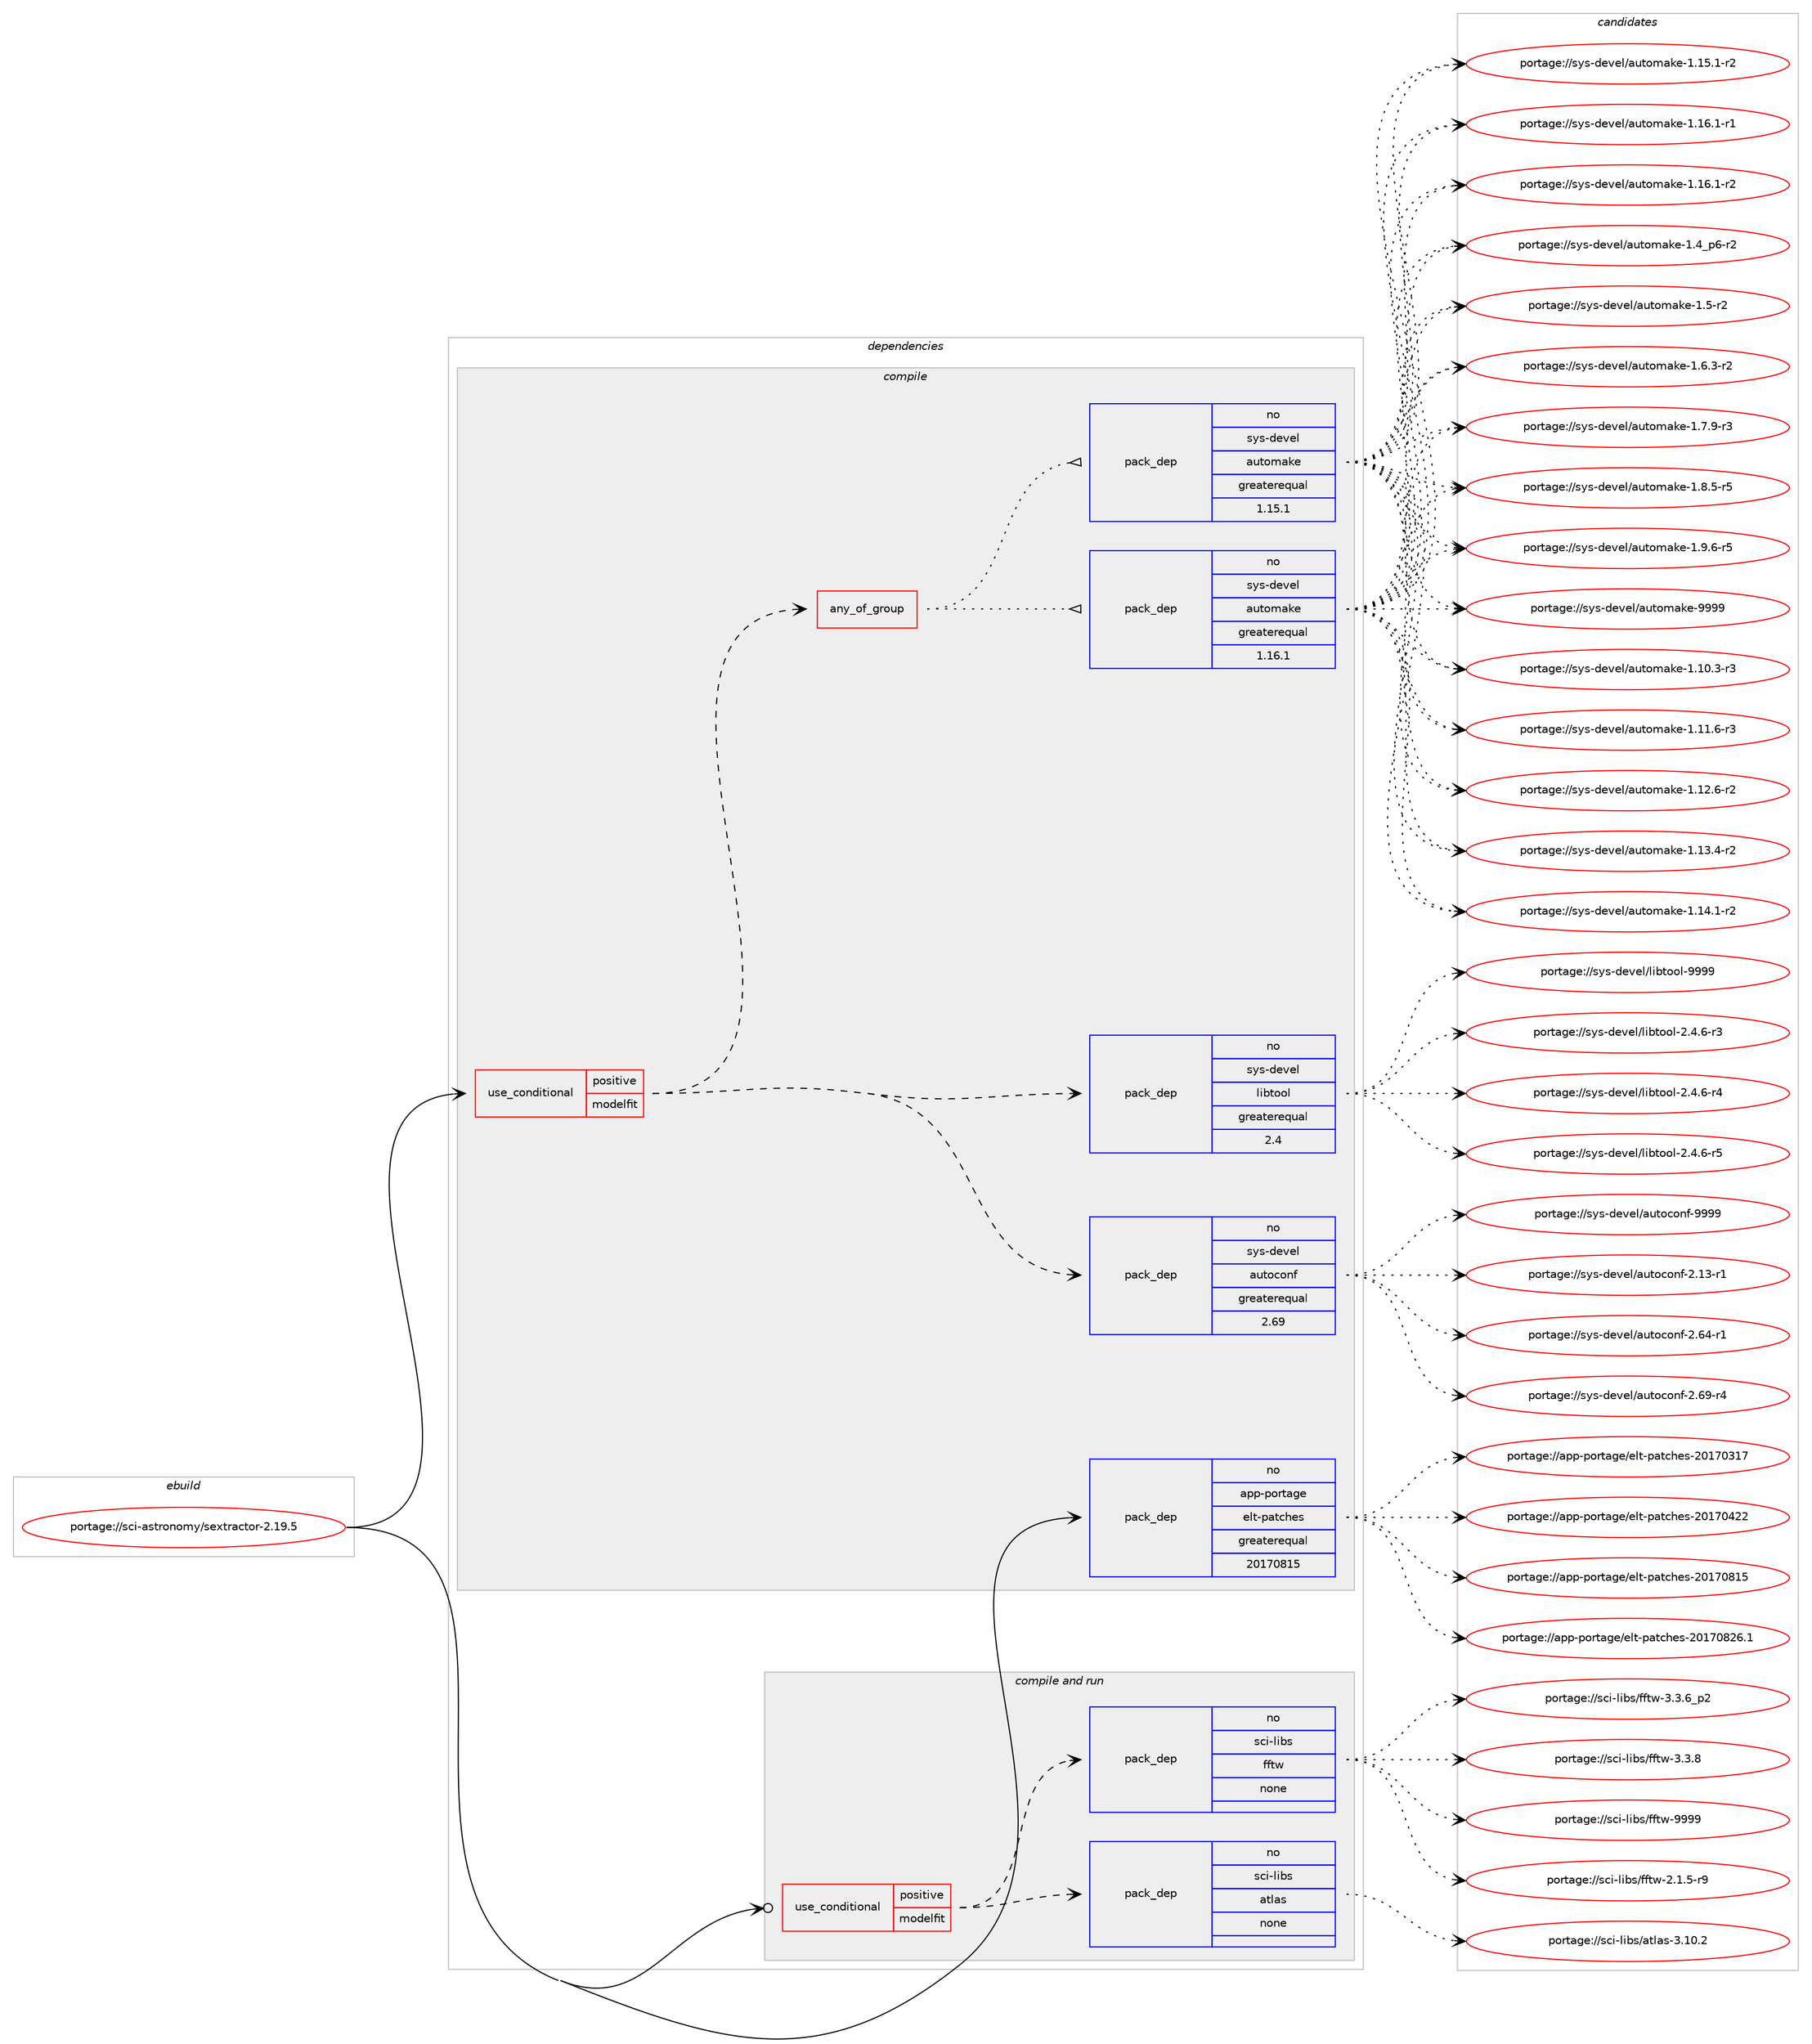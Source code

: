 digraph prolog {

# *************
# Graph options
# *************

newrank=true;
concentrate=true;
compound=true;
graph [rankdir=LR,fontname=Helvetica,fontsize=10,ranksep=1.5];#, ranksep=2.5, nodesep=0.2];
edge  [arrowhead=vee];
node  [fontname=Helvetica,fontsize=10];

# **********
# The ebuild
# **********

subgraph cluster_leftcol {
color=gray;
rank=same;
label=<<i>ebuild</i>>;
id [label="portage://sci-astronomy/sextractor-2.19.5", color=red, width=4, href="../sci-astronomy/sextractor-2.19.5.svg"];
}

# ****************
# The dependencies
# ****************

subgraph cluster_midcol {
color=gray;
label=<<i>dependencies</i>>;
subgraph cluster_compile {
fillcolor="#eeeeee";
style=filled;
label=<<i>compile</i>>;
subgraph cond95070 {
dependency382431 [label=<<TABLE BORDER="0" CELLBORDER="1" CELLSPACING="0" CELLPADDING="4"><TR><TD ROWSPAN="3" CELLPADDING="10">use_conditional</TD></TR><TR><TD>positive</TD></TR><TR><TD>modelfit</TD></TR></TABLE>>, shape=none, color=red];
subgraph any6238 {
dependency382432 [label=<<TABLE BORDER="0" CELLBORDER="1" CELLSPACING="0" CELLPADDING="4"><TR><TD CELLPADDING="10">any_of_group</TD></TR></TABLE>>, shape=none, color=red];subgraph pack280925 {
dependency382433 [label=<<TABLE BORDER="0" CELLBORDER="1" CELLSPACING="0" CELLPADDING="4" WIDTH="220"><TR><TD ROWSPAN="6" CELLPADDING="30">pack_dep</TD></TR><TR><TD WIDTH="110">no</TD></TR><TR><TD>sys-devel</TD></TR><TR><TD>automake</TD></TR><TR><TD>greaterequal</TD></TR><TR><TD>1.16.1</TD></TR></TABLE>>, shape=none, color=blue];
}
dependency382432:e -> dependency382433:w [weight=20,style="dotted",arrowhead="oinv"];
subgraph pack280926 {
dependency382434 [label=<<TABLE BORDER="0" CELLBORDER="1" CELLSPACING="0" CELLPADDING="4" WIDTH="220"><TR><TD ROWSPAN="6" CELLPADDING="30">pack_dep</TD></TR><TR><TD WIDTH="110">no</TD></TR><TR><TD>sys-devel</TD></TR><TR><TD>automake</TD></TR><TR><TD>greaterequal</TD></TR><TR><TD>1.15.1</TD></TR></TABLE>>, shape=none, color=blue];
}
dependency382432:e -> dependency382434:w [weight=20,style="dotted",arrowhead="oinv"];
}
dependency382431:e -> dependency382432:w [weight=20,style="dashed",arrowhead="vee"];
subgraph pack280927 {
dependency382435 [label=<<TABLE BORDER="0" CELLBORDER="1" CELLSPACING="0" CELLPADDING="4" WIDTH="220"><TR><TD ROWSPAN="6" CELLPADDING="30">pack_dep</TD></TR><TR><TD WIDTH="110">no</TD></TR><TR><TD>sys-devel</TD></TR><TR><TD>autoconf</TD></TR><TR><TD>greaterequal</TD></TR><TR><TD>2.69</TD></TR></TABLE>>, shape=none, color=blue];
}
dependency382431:e -> dependency382435:w [weight=20,style="dashed",arrowhead="vee"];
subgraph pack280928 {
dependency382436 [label=<<TABLE BORDER="0" CELLBORDER="1" CELLSPACING="0" CELLPADDING="4" WIDTH="220"><TR><TD ROWSPAN="6" CELLPADDING="30">pack_dep</TD></TR><TR><TD WIDTH="110">no</TD></TR><TR><TD>sys-devel</TD></TR><TR><TD>libtool</TD></TR><TR><TD>greaterequal</TD></TR><TR><TD>2.4</TD></TR></TABLE>>, shape=none, color=blue];
}
dependency382431:e -> dependency382436:w [weight=20,style="dashed",arrowhead="vee"];
}
id:e -> dependency382431:w [weight=20,style="solid",arrowhead="vee"];
subgraph pack280929 {
dependency382437 [label=<<TABLE BORDER="0" CELLBORDER="1" CELLSPACING="0" CELLPADDING="4" WIDTH="220"><TR><TD ROWSPAN="6" CELLPADDING="30">pack_dep</TD></TR><TR><TD WIDTH="110">no</TD></TR><TR><TD>app-portage</TD></TR><TR><TD>elt-patches</TD></TR><TR><TD>greaterequal</TD></TR><TR><TD>20170815</TD></TR></TABLE>>, shape=none, color=blue];
}
id:e -> dependency382437:w [weight=20,style="solid",arrowhead="vee"];
}
subgraph cluster_compileandrun {
fillcolor="#eeeeee";
style=filled;
label=<<i>compile and run</i>>;
subgraph cond95071 {
dependency382438 [label=<<TABLE BORDER="0" CELLBORDER="1" CELLSPACING="0" CELLPADDING="4"><TR><TD ROWSPAN="3" CELLPADDING="10">use_conditional</TD></TR><TR><TD>positive</TD></TR><TR><TD>modelfit</TD></TR></TABLE>>, shape=none, color=red];
subgraph pack280930 {
dependency382439 [label=<<TABLE BORDER="0" CELLBORDER="1" CELLSPACING="0" CELLPADDING="4" WIDTH="220"><TR><TD ROWSPAN="6" CELLPADDING="30">pack_dep</TD></TR><TR><TD WIDTH="110">no</TD></TR><TR><TD>sci-libs</TD></TR><TR><TD>atlas</TD></TR><TR><TD>none</TD></TR><TR><TD></TD></TR></TABLE>>, shape=none, color=blue];
}
dependency382438:e -> dependency382439:w [weight=20,style="dashed",arrowhead="vee"];
subgraph pack280931 {
dependency382440 [label=<<TABLE BORDER="0" CELLBORDER="1" CELLSPACING="0" CELLPADDING="4" WIDTH="220"><TR><TD ROWSPAN="6" CELLPADDING="30">pack_dep</TD></TR><TR><TD WIDTH="110">no</TD></TR><TR><TD>sci-libs</TD></TR><TR><TD>fftw</TD></TR><TR><TD>none</TD></TR><TR><TD></TD></TR></TABLE>>, shape=none, color=blue];
}
dependency382438:e -> dependency382440:w [weight=20,style="dashed",arrowhead="vee"];
}
id:e -> dependency382438:w [weight=20,style="solid",arrowhead="odotvee"];
}
subgraph cluster_run {
fillcolor="#eeeeee";
style=filled;
label=<<i>run</i>>;
}
}

# **************
# The candidates
# **************

subgraph cluster_choices {
rank=same;
color=gray;
label=<<i>candidates</i>>;

subgraph choice280925 {
color=black;
nodesep=1;
choiceportage11512111545100101118101108479711711611110997107101454946494846514511451 [label="portage://sys-devel/automake-1.10.3-r3", color=red, width=4,href="../sys-devel/automake-1.10.3-r3.svg"];
choiceportage11512111545100101118101108479711711611110997107101454946494946544511451 [label="portage://sys-devel/automake-1.11.6-r3", color=red, width=4,href="../sys-devel/automake-1.11.6-r3.svg"];
choiceportage11512111545100101118101108479711711611110997107101454946495046544511450 [label="portage://sys-devel/automake-1.12.6-r2", color=red, width=4,href="../sys-devel/automake-1.12.6-r2.svg"];
choiceportage11512111545100101118101108479711711611110997107101454946495146524511450 [label="portage://sys-devel/automake-1.13.4-r2", color=red, width=4,href="../sys-devel/automake-1.13.4-r2.svg"];
choiceportage11512111545100101118101108479711711611110997107101454946495246494511450 [label="portage://sys-devel/automake-1.14.1-r2", color=red, width=4,href="../sys-devel/automake-1.14.1-r2.svg"];
choiceportage11512111545100101118101108479711711611110997107101454946495346494511450 [label="portage://sys-devel/automake-1.15.1-r2", color=red, width=4,href="../sys-devel/automake-1.15.1-r2.svg"];
choiceportage11512111545100101118101108479711711611110997107101454946495446494511449 [label="portage://sys-devel/automake-1.16.1-r1", color=red, width=4,href="../sys-devel/automake-1.16.1-r1.svg"];
choiceportage11512111545100101118101108479711711611110997107101454946495446494511450 [label="portage://sys-devel/automake-1.16.1-r2", color=red, width=4,href="../sys-devel/automake-1.16.1-r2.svg"];
choiceportage115121115451001011181011084797117116111109971071014549465295112544511450 [label="portage://sys-devel/automake-1.4_p6-r2", color=red, width=4,href="../sys-devel/automake-1.4_p6-r2.svg"];
choiceportage11512111545100101118101108479711711611110997107101454946534511450 [label="portage://sys-devel/automake-1.5-r2", color=red, width=4,href="../sys-devel/automake-1.5-r2.svg"];
choiceportage115121115451001011181011084797117116111109971071014549465446514511450 [label="portage://sys-devel/automake-1.6.3-r2", color=red, width=4,href="../sys-devel/automake-1.6.3-r2.svg"];
choiceportage115121115451001011181011084797117116111109971071014549465546574511451 [label="portage://sys-devel/automake-1.7.9-r3", color=red, width=4,href="../sys-devel/automake-1.7.9-r3.svg"];
choiceportage115121115451001011181011084797117116111109971071014549465646534511453 [label="portage://sys-devel/automake-1.8.5-r5", color=red, width=4,href="../sys-devel/automake-1.8.5-r5.svg"];
choiceportage115121115451001011181011084797117116111109971071014549465746544511453 [label="portage://sys-devel/automake-1.9.6-r5", color=red, width=4,href="../sys-devel/automake-1.9.6-r5.svg"];
choiceportage115121115451001011181011084797117116111109971071014557575757 [label="portage://sys-devel/automake-9999", color=red, width=4,href="../sys-devel/automake-9999.svg"];
dependency382433:e -> choiceportage11512111545100101118101108479711711611110997107101454946494846514511451:w [style=dotted,weight="100"];
dependency382433:e -> choiceportage11512111545100101118101108479711711611110997107101454946494946544511451:w [style=dotted,weight="100"];
dependency382433:e -> choiceportage11512111545100101118101108479711711611110997107101454946495046544511450:w [style=dotted,weight="100"];
dependency382433:e -> choiceportage11512111545100101118101108479711711611110997107101454946495146524511450:w [style=dotted,weight="100"];
dependency382433:e -> choiceportage11512111545100101118101108479711711611110997107101454946495246494511450:w [style=dotted,weight="100"];
dependency382433:e -> choiceportage11512111545100101118101108479711711611110997107101454946495346494511450:w [style=dotted,weight="100"];
dependency382433:e -> choiceportage11512111545100101118101108479711711611110997107101454946495446494511449:w [style=dotted,weight="100"];
dependency382433:e -> choiceportage11512111545100101118101108479711711611110997107101454946495446494511450:w [style=dotted,weight="100"];
dependency382433:e -> choiceportage115121115451001011181011084797117116111109971071014549465295112544511450:w [style=dotted,weight="100"];
dependency382433:e -> choiceportage11512111545100101118101108479711711611110997107101454946534511450:w [style=dotted,weight="100"];
dependency382433:e -> choiceportage115121115451001011181011084797117116111109971071014549465446514511450:w [style=dotted,weight="100"];
dependency382433:e -> choiceportage115121115451001011181011084797117116111109971071014549465546574511451:w [style=dotted,weight="100"];
dependency382433:e -> choiceportage115121115451001011181011084797117116111109971071014549465646534511453:w [style=dotted,weight="100"];
dependency382433:e -> choiceportage115121115451001011181011084797117116111109971071014549465746544511453:w [style=dotted,weight="100"];
dependency382433:e -> choiceportage115121115451001011181011084797117116111109971071014557575757:w [style=dotted,weight="100"];
}
subgraph choice280926 {
color=black;
nodesep=1;
choiceportage11512111545100101118101108479711711611110997107101454946494846514511451 [label="portage://sys-devel/automake-1.10.3-r3", color=red, width=4,href="../sys-devel/automake-1.10.3-r3.svg"];
choiceportage11512111545100101118101108479711711611110997107101454946494946544511451 [label="portage://sys-devel/automake-1.11.6-r3", color=red, width=4,href="../sys-devel/automake-1.11.6-r3.svg"];
choiceportage11512111545100101118101108479711711611110997107101454946495046544511450 [label="portage://sys-devel/automake-1.12.6-r2", color=red, width=4,href="../sys-devel/automake-1.12.6-r2.svg"];
choiceportage11512111545100101118101108479711711611110997107101454946495146524511450 [label="portage://sys-devel/automake-1.13.4-r2", color=red, width=4,href="../sys-devel/automake-1.13.4-r2.svg"];
choiceportage11512111545100101118101108479711711611110997107101454946495246494511450 [label="portage://sys-devel/automake-1.14.1-r2", color=red, width=4,href="../sys-devel/automake-1.14.1-r2.svg"];
choiceportage11512111545100101118101108479711711611110997107101454946495346494511450 [label="portage://sys-devel/automake-1.15.1-r2", color=red, width=4,href="../sys-devel/automake-1.15.1-r2.svg"];
choiceportage11512111545100101118101108479711711611110997107101454946495446494511449 [label="portage://sys-devel/automake-1.16.1-r1", color=red, width=4,href="../sys-devel/automake-1.16.1-r1.svg"];
choiceportage11512111545100101118101108479711711611110997107101454946495446494511450 [label="portage://sys-devel/automake-1.16.1-r2", color=red, width=4,href="../sys-devel/automake-1.16.1-r2.svg"];
choiceportage115121115451001011181011084797117116111109971071014549465295112544511450 [label="portage://sys-devel/automake-1.4_p6-r2", color=red, width=4,href="../sys-devel/automake-1.4_p6-r2.svg"];
choiceportage11512111545100101118101108479711711611110997107101454946534511450 [label="portage://sys-devel/automake-1.5-r2", color=red, width=4,href="../sys-devel/automake-1.5-r2.svg"];
choiceportage115121115451001011181011084797117116111109971071014549465446514511450 [label="portage://sys-devel/automake-1.6.3-r2", color=red, width=4,href="../sys-devel/automake-1.6.3-r2.svg"];
choiceportage115121115451001011181011084797117116111109971071014549465546574511451 [label="portage://sys-devel/automake-1.7.9-r3", color=red, width=4,href="../sys-devel/automake-1.7.9-r3.svg"];
choiceportage115121115451001011181011084797117116111109971071014549465646534511453 [label="portage://sys-devel/automake-1.8.5-r5", color=red, width=4,href="../sys-devel/automake-1.8.5-r5.svg"];
choiceportage115121115451001011181011084797117116111109971071014549465746544511453 [label="portage://sys-devel/automake-1.9.6-r5", color=red, width=4,href="../sys-devel/automake-1.9.6-r5.svg"];
choiceportage115121115451001011181011084797117116111109971071014557575757 [label="portage://sys-devel/automake-9999", color=red, width=4,href="../sys-devel/automake-9999.svg"];
dependency382434:e -> choiceportage11512111545100101118101108479711711611110997107101454946494846514511451:w [style=dotted,weight="100"];
dependency382434:e -> choiceportage11512111545100101118101108479711711611110997107101454946494946544511451:w [style=dotted,weight="100"];
dependency382434:e -> choiceportage11512111545100101118101108479711711611110997107101454946495046544511450:w [style=dotted,weight="100"];
dependency382434:e -> choiceportage11512111545100101118101108479711711611110997107101454946495146524511450:w [style=dotted,weight="100"];
dependency382434:e -> choiceportage11512111545100101118101108479711711611110997107101454946495246494511450:w [style=dotted,weight="100"];
dependency382434:e -> choiceportage11512111545100101118101108479711711611110997107101454946495346494511450:w [style=dotted,weight="100"];
dependency382434:e -> choiceportage11512111545100101118101108479711711611110997107101454946495446494511449:w [style=dotted,weight="100"];
dependency382434:e -> choiceportage11512111545100101118101108479711711611110997107101454946495446494511450:w [style=dotted,weight="100"];
dependency382434:e -> choiceportage115121115451001011181011084797117116111109971071014549465295112544511450:w [style=dotted,weight="100"];
dependency382434:e -> choiceportage11512111545100101118101108479711711611110997107101454946534511450:w [style=dotted,weight="100"];
dependency382434:e -> choiceportage115121115451001011181011084797117116111109971071014549465446514511450:w [style=dotted,weight="100"];
dependency382434:e -> choiceportage115121115451001011181011084797117116111109971071014549465546574511451:w [style=dotted,weight="100"];
dependency382434:e -> choiceportage115121115451001011181011084797117116111109971071014549465646534511453:w [style=dotted,weight="100"];
dependency382434:e -> choiceportage115121115451001011181011084797117116111109971071014549465746544511453:w [style=dotted,weight="100"];
dependency382434:e -> choiceportage115121115451001011181011084797117116111109971071014557575757:w [style=dotted,weight="100"];
}
subgraph choice280927 {
color=black;
nodesep=1;
choiceportage1151211154510010111810110847971171161119911111010245504649514511449 [label="portage://sys-devel/autoconf-2.13-r1", color=red, width=4,href="../sys-devel/autoconf-2.13-r1.svg"];
choiceportage1151211154510010111810110847971171161119911111010245504654524511449 [label="portage://sys-devel/autoconf-2.64-r1", color=red, width=4,href="../sys-devel/autoconf-2.64-r1.svg"];
choiceportage1151211154510010111810110847971171161119911111010245504654574511452 [label="portage://sys-devel/autoconf-2.69-r4", color=red, width=4,href="../sys-devel/autoconf-2.69-r4.svg"];
choiceportage115121115451001011181011084797117116111991111101024557575757 [label="portage://sys-devel/autoconf-9999", color=red, width=4,href="../sys-devel/autoconf-9999.svg"];
dependency382435:e -> choiceportage1151211154510010111810110847971171161119911111010245504649514511449:w [style=dotted,weight="100"];
dependency382435:e -> choiceportage1151211154510010111810110847971171161119911111010245504654524511449:w [style=dotted,weight="100"];
dependency382435:e -> choiceportage1151211154510010111810110847971171161119911111010245504654574511452:w [style=dotted,weight="100"];
dependency382435:e -> choiceportage115121115451001011181011084797117116111991111101024557575757:w [style=dotted,weight="100"];
}
subgraph choice280928 {
color=black;
nodesep=1;
choiceportage1151211154510010111810110847108105981161111111084550465246544511451 [label="portage://sys-devel/libtool-2.4.6-r3", color=red, width=4,href="../sys-devel/libtool-2.4.6-r3.svg"];
choiceportage1151211154510010111810110847108105981161111111084550465246544511452 [label="portage://sys-devel/libtool-2.4.6-r4", color=red, width=4,href="../sys-devel/libtool-2.4.6-r4.svg"];
choiceportage1151211154510010111810110847108105981161111111084550465246544511453 [label="portage://sys-devel/libtool-2.4.6-r5", color=red, width=4,href="../sys-devel/libtool-2.4.6-r5.svg"];
choiceportage1151211154510010111810110847108105981161111111084557575757 [label="portage://sys-devel/libtool-9999", color=red, width=4,href="../sys-devel/libtool-9999.svg"];
dependency382436:e -> choiceportage1151211154510010111810110847108105981161111111084550465246544511451:w [style=dotted,weight="100"];
dependency382436:e -> choiceportage1151211154510010111810110847108105981161111111084550465246544511452:w [style=dotted,weight="100"];
dependency382436:e -> choiceportage1151211154510010111810110847108105981161111111084550465246544511453:w [style=dotted,weight="100"];
dependency382436:e -> choiceportage1151211154510010111810110847108105981161111111084557575757:w [style=dotted,weight="100"];
}
subgraph choice280929 {
color=black;
nodesep=1;
choiceportage97112112451121111141169710310147101108116451129711699104101115455048495548514955 [label="portage://app-portage/elt-patches-20170317", color=red, width=4,href="../app-portage/elt-patches-20170317.svg"];
choiceportage97112112451121111141169710310147101108116451129711699104101115455048495548525050 [label="portage://app-portage/elt-patches-20170422", color=red, width=4,href="../app-portage/elt-patches-20170422.svg"];
choiceportage97112112451121111141169710310147101108116451129711699104101115455048495548564953 [label="portage://app-portage/elt-patches-20170815", color=red, width=4,href="../app-portage/elt-patches-20170815.svg"];
choiceportage971121124511211111411697103101471011081164511297116991041011154550484955485650544649 [label="portage://app-portage/elt-patches-20170826.1", color=red, width=4,href="../app-portage/elt-patches-20170826.1.svg"];
dependency382437:e -> choiceportage97112112451121111141169710310147101108116451129711699104101115455048495548514955:w [style=dotted,weight="100"];
dependency382437:e -> choiceportage97112112451121111141169710310147101108116451129711699104101115455048495548525050:w [style=dotted,weight="100"];
dependency382437:e -> choiceportage97112112451121111141169710310147101108116451129711699104101115455048495548564953:w [style=dotted,weight="100"];
dependency382437:e -> choiceportage971121124511211111411697103101471011081164511297116991041011154550484955485650544649:w [style=dotted,weight="100"];
}
subgraph choice280930 {
color=black;
nodesep=1;
choiceportage11599105451081059811547971161089711545514649484650 [label="portage://sci-libs/atlas-3.10.2", color=red, width=4,href="../sci-libs/atlas-3.10.2.svg"];
dependency382439:e -> choiceportage11599105451081059811547971161089711545514649484650:w [style=dotted,weight="100"];
}
subgraph choice280931 {
color=black;
nodesep=1;
choiceportage115991054510810598115471021021161194550464946534511457 [label="portage://sci-libs/fftw-2.1.5-r9", color=red, width=4,href="../sci-libs/fftw-2.1.5-r9.svg"];
choiceportage115991054510810598115471021021161194551465146549511250 [label="portage://sci-libs/fftw-3.3.6_p2", color=red, width=4,href="../sci-libs/fftw-3.3.6_p2.svg"];
choiceportage11599105451081059811547102102116119455146514656 [label="portage://sci-libs/fftw-3.3.8", color=red, width=4,href="../sci-libs/fftw-3.3.8.svg"];
choiceportage115991054510810598115471021021161194557575757 [label="portage://sci-libs/fftw-9999", color=red, width=4,href="../sci-libs/fftw-9999.svg"];
dependency382440:e -> choiceportage115991054510810598115471021021161194550464946534511457:w [style=dotted,weight="100"];
dependency382440:e -> choiceportage115991054510810598115471021021161194551465146549511250:w [style=dotted,weight="100"];
dependency382440:e -> choiceportage11599105451081059811547102102116119455146514656:w [style=dotted,weight="100"];
dependency382440:e -> choiceportage115991054510810598115471021021161194557575757:w [style=dotted,weight="100"];
}
}

}
